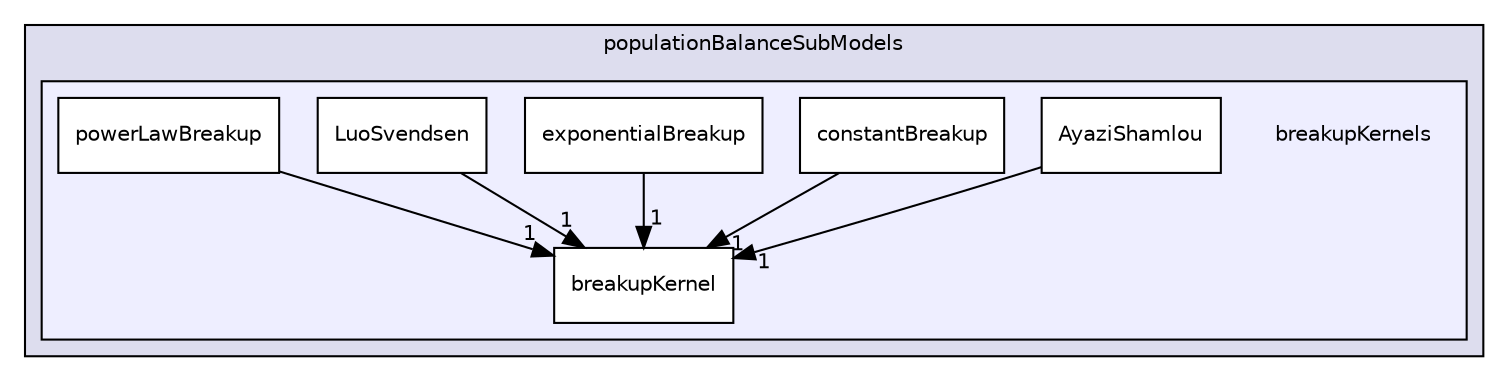 digraph "/home/alberto/OpenFOAM-dev/albertop-dev/applications/development/OpenQBMM-dev/OpenQBMM-dev/src/quadratureMethods/populationBalanceModels/populationBalanceSubModels/breakupKernels" {
  bgcolor=transparent;
  compound=true
  node [ fontsize="10", fontname="Helvetica"];
  edge [ labelfontsize="10", labelfontname="Helvetica"];
  subgraph clusterdir_b1ee97fb9fa509ad9ecab18185fe1bb7 {
    graph [ bgcolor="#ddddee", pencolor="black", label="populationBalanceSubModels" fontname="Helvetica", fontsize="10", URL="dir_b1ee97fb9fa509ad9ecab18185fe1bb7.html"]
  subgraph clusterdir_051f4dbe3d70e8d291b1f8370211ab04 {
    graph [ bgcolor="#eeeeff", pencolor="black", label="" URL="dir_051f4dbe3d70e8d291b1f8370211ab04.html"];
    dir_051f4dbe3d70e8d291b1f8370211ab04 [shape=plaintext label="breakupKernels"];
    dir_f96302a754da1dc71c66145e3e2883e7 [shape=box label="AyaziShamlou" color="black" fillcolor="white" style="filled" URL="dir_f96302a754da1dc71c66145e3e2883e7.html"];
    dir_9d871acf8e57389ebd78c35b00fe7a3b [shape=box label="breakupKernel" color="black" fillcolor="white" style="filled" URL="dir_9d871acf8e57389ebd78c35b00fe7a3b.html"];
    dir_3c8af9b3451d57ab2574e73448ebcd59 [shape=box label="constantBreakup" color="black" fillcolor="white" style="filled" URL="dir_3c8af9b3451d57ab2574e73448ebcd59.html"];
    dir_ee42c6e2c41c5de949cbfb07f4b4544f [shape=box label="exponentialBreakup" color="black" fillcolor="white" style="filled" URL="dir_ee42c6e2c41c5de949cbfb07f4b4544f.html"];
    dir_cd7333ae82a4aa7a7fbbaa2f589bf949 [shape=box label="LuoSvendsen" color="black" fillcolor="white" style="filled" URL="dir_cd7333ae82a4aa7a7fbbaa2f589bf949.html"];
    dir_1043c372076d2f883eab71e1c6b5d005 [shape=box label="powerLawBreakup" color="black" fillcolor="white" style="filled" URL="dir_1043c372076d2f883eab71e1c6b5d005.html"];
  }
  }
  dir_cd7333ae82a4aa7a7fbbaa2f589bf949->dir_9d871acf8e57389ebd78c35b00fe7a3b [headlabel="1", labeldistance=1.5 headhref="dir_000024_000021.html"];
  dir_ee42c6e2c41c5de949cbfb07f4b4544f->dir_9d871acf8e57389ebd78c35b00fe7a3b [headlabel="1", labeldistance=1.5 headhref="dir_000023_000021.html"];
  dir_f96302a754da1dc71c66145e3e2883e7->dir_9d871acf8e57389ebd78c35b00fe7a3b [headlabel="1", labeldistance=1.5 headhref="dir_000020_000021.html"];
  dir_1043c372076d2f883eab71e1c6b5d005->dir_9d871acf8e57389ebd78c35b00fe7a3b [headlabel="1", labeldistance=1.5 headhref="dir_000025_000021.html"];
  dir_3c8af9b3451d57ab2574e73448ebcd59->dir_9d871acf8e57389ebd78c35b00fe7a3b [headlabel="1", labeldistance=1.5 headhref="dir_000022_000021.html"];
}

